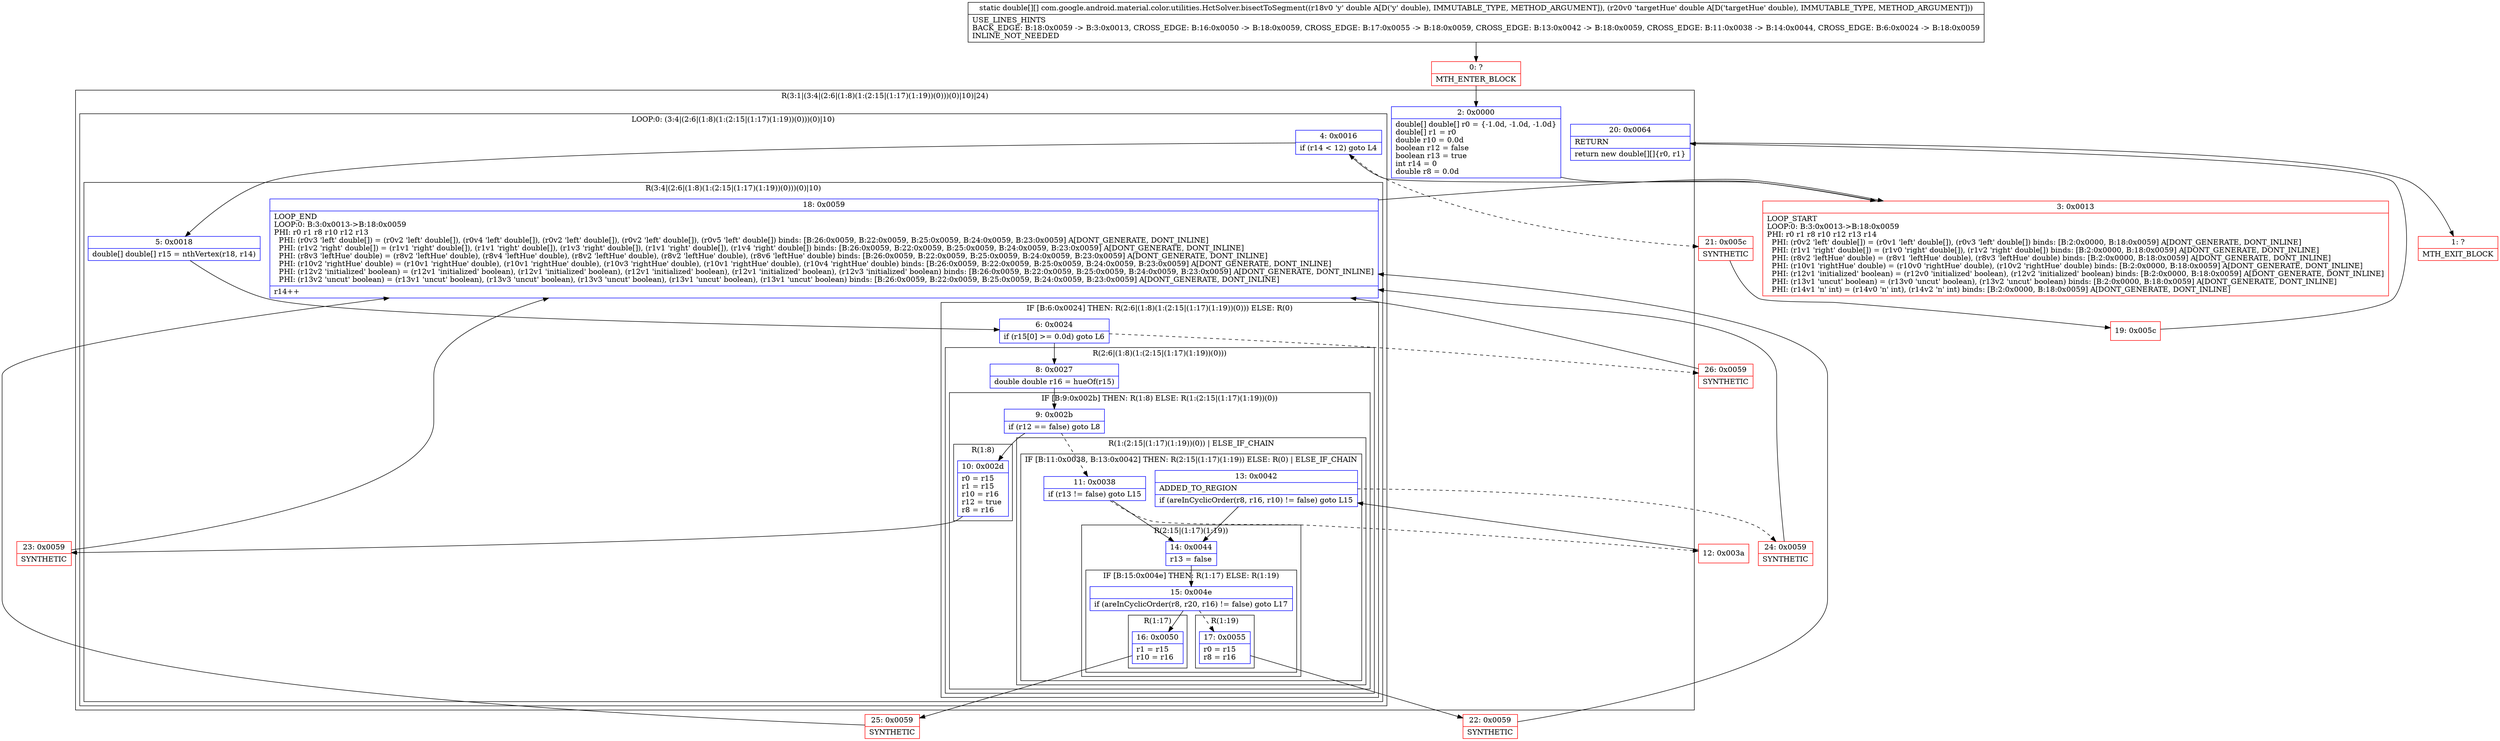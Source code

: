 digraph "CFG forcom.google.android.material.color.utilities.HctSolver.bisectToSegment(DD)[[D" {
subgraph cluster_Region_1694918630 {
label = "R(3:1|(3:4|(2:6|(1:8)(1:(2:15|(1:17)(1:19))(0)))(0)|10)|24)";
node [shape=record,color=blue];
Node_2 [shape=record,label="{2\:\ 0x0000|double[] double[] r0 = \{\-1.0d, \-1.0d, \-1.0d\}\ldouble[] r1 = r0\ldouble r10 = 0.0d\lboolean r12 = false\lboolean r13 = true\lint r14 = 0\ldouble r8 = 0.0d\l}"];
subgraph cluster_LoopRegion_342675559 {
label = "LOOP:0: (3:4|(2:6|(1:8)(1:(2:15|(1:17)(1:19))(0)))(0)|10)";
node [shape=record,color=blue];
Node_4 [shape=record,label="{4\:\ 0x0016|if (r14 \< 12) goto L4\l}"];
subgraph cluster_Region_720419069 {
label = "R(3:4|(2:6|(1:8)(1:(2:15|(1:17)(1:19))(0)))(0)|10)";
node [shape=record,color=blue];
Node_5 [shape=record,label="{5\:\ 0x0018|double[] double[] r15 = nthVertex(r18, r14)\l}"];
subgraph cluster_IfRegion_207773170 {
label = "IF [B:6:0x0024] THEN: R(2:6|(1:8)(1:(2:15|(1:17)(1:19))(0))) ELSE: R(0)";
node [shape=record,color=blue];
Node_6 [shape=record,label="{6\:\ 0x0024|if (r15[0] \>= 0.0d) goto L6\l}"];
subgraph cluster_Region_2130660337 {
label = "R(2:6|(1:8)(1:(2:15|(1:17)(1:19))(0)))";
node [shape=record,color=blue];
Node_8 [shape=record,label="{8\:\ 0x0027|double double r16 = hueOf(r15)\l}"];
subgraph cluster_IfRegion_1243852057 {
label = "IF [B:9:0x002b] THEN: R(1:8) ELSE: R(1:(2:15|(1:17)(1:19))(0))";
node [shape=record,color=blue];
Node_9 [shape=record,label="{9\:\ 0x002b|if (r12 == false) goto L8\l}"];
subgraph cluster_Region_2012693241 {
label = "R(1:8)";
node [shape=record,color=blue];
Node_10 [shape=record,label="{10\:\ 0x002d|r0 = r15\lr1 = r15\lr10 = r16\lr12 = true\lr8 = r16\l}"];
}
subgraph cluster_Region_251851982 {
label = "R(1:(2:15|(1:17)(1:19))(0)) | ELSE_IF_CHAIN\l";
node [shape=record,color=blue];
subgraph cluster_IfRegion_522465503 {
label = "IF [B:11:0x0038, B:13:0x0042] THEN: R(2:15|(1:17)(1:19)) ELSE: R(0) | ELSE_IF_CHAIN\l";
node [shape=record,color=blue];
Node_11 [shape=record,label="{11\:\ 0x0038|if (r13 != false) goto L15\l}"];
Node_13 [shape=record,label="{13\:\ 0x0042|ADDED_TO_REGION\l|if (areInCyclicOrder(r8, r16, r10) != false) goto L15\l}"];
subgraph cluster_Region_118410798 {
label = "R(2:15|(1:17)(1:19))";
node [shape=record,color=blue];
Node_14 [shape=record,label="{14\:\ 0x0044|r13 = false\l}"];
subgraph cluster_IfRegion_2112656351 {
label = "IF [B:15:0x004e] THEN: R(1:17) ELSE: R(1:19)";
node [shape=record,color=blue];
Node_15 [shape=record,label="{15\:\ 0x004e|if (areInCyclicOrder(r8, r20, r16) != false) goto L17\l}"];
subgraph cluster_Region_1238058839 {
label = "R(1:17)";
node [shape=record,color=blue];
Node_16 [shape=record,label="{16\:\ 0x0050|r1 = r15\lr10 = r16\l}"];
}
subgraph cluster_Region_2025176302 {
label = "R(1:19)";
node [shape=record,color=blue];
Node_17 [shape=record,label="{17\:\ 0x0055|r0 = r15\lr8 = r16\l}"];
}
}
}
subgraph cluster_Region_1179565209 {
label = "R(0)";
node [shape=record,color=blue];
}
}
}
}
}
subgraph cluster_Region_31903452 {
label = "R(0)";
node [shape=record,color=blue];
}
}
Node_18 [shape=record,label="{18\:\ 0x0059|LOOP_END\lLOOP:0: B:3:0x0013\-\>B:18:0x0059\lPHI: r0 r1 r8 r10 r12 r13 \l  PHI: (r0v3 'left' double[]) = (r0v2 'left' double[]), (r0v4 'left' double[]), (r0v2 'left' double[]), (r0v2 'left' double[]), (r0v5 'left' double[]) binds: [B:26:0x0059, B:22:0x0059, B:25:0x0059, B:24:0x0059, B:23:0x0059] A[DONT_GENERATE, DONT_INLINE]\l  PHI: (r1v2 'right' double[]) = (r1v1 'right' double[]), (r1v1 'right' double[]), (r1v3 'right' double[]), (r1v1 'right' double[]), (r1v4 'right' double[]) binds: [B:26:0x0059, B:22:0x0059, B:25:0x0059, B:24:0x0059, B:23:0x0059] A[DONT_GENERATE, DONT_INLINE]\l  PHI: (r8v3 'leftHue' double) = (r8v2 'leftHue' double), (r8v4 'leftHue' double), (r8v2 'leftHue' double), (r8v2 'leftHue' double), (r8v6 'leftHue' double) binds: [B:26:0x0059, B:22:0x0059, B:25:0x0059, B:24:0x0059, B:23:0x0059] A[DONT_GENERATE, DONT_INLINE]\l  PHI: (r10v2 'rightHue' double) = (r10v1 'rightHue' double), (r10v1 'rightHue' double), (r10v3 'rightHue' double), (r10v1 'rightHue' double), (r10v4 'rightHue' double) binds: [B:26:0x0059, B:22:0x0059, B:25:0x0059, B:24:0x0059, B:23:0x0059] A[DONT_GENERATE, DONT_INLINE]\l  PHI: (r12v2 'initialized' boolean) = (r12v1 'initialized' boolean), (r12v1 'initialized' boolean), (r12v1 'initialized' boolean), (r12v1 'initialized' boolean), (r12v3 'initialized' boolean) binds: [B:26:0x0059, B:22:0x0059, B:25:0x0059, B:24:0x0059, B:23:0x0059] A[DONT_GENERATE, DONT_INLINE]\l  PHI: (r13v2 'uncut' boolean) = (r13v1 'uncut' boolean), (r13v3 'uncut' boolean), (r13v3 'uncut' boolean), (r13v1 'uncut' boolean), (r13v1 'uncut' boolean) binds: [B:26:0x0059, B:22:0x0059, B:25:0x0059, B:24:0x0059, B:23:0x0059] A[DONT_GENERATE, DONT_INLINE]\l|r14++\l}"];
}
}
Node_20 [shape=record,label="{20\:\ 0x0064|RETURN\l|return new double[][]\{r0, r1\}\l}"];
}
Node_0 [shape=record,color=red,label="{0\:\ ?|MTH_ENTER_BLOCK\l}"];
Node_3 [shape=record,color=red,label="{3\:\ 0x0013|LOOP_START\lLOOP:0: B:3:0x0013\-\>B:18:0x0059\lPHI: r0 r1 r8 r10 r12 r13 r14 \l  PHI: (r0v2 'left' double[]) = (r0v1 'left' double[]), (r0v3 'left' double[]) binds: [B:2:0x0000, B:18:0x0059] A[DONT_GENERATE, DONT_INLINE]\l  PHI: (r1v1 'right' double[]) = (r1v0 'right' double[]), (r1v2 'right' double[]) binds: [B:2:0x0000, B:18:0x0059] A[DONT_GENERATE, DONT_INLINE]\l  PHI: (r8v2 'leftHue' double) = (r8v1 'leftHue' double), (r8v3 'leftHue' double) binds: [B:2:0x0000, B:18:0x0059] A[DONT_GENERATE, DONT_INLINE]\l  PHI: (r10v1 'rightHue' double) = (r10v0 'rightHue' double), (r10v2 'rightHue' double) binds: [B:2:0x0000, B:18:0x0059] A[DONT_GENERATE, DONT_INLINE]\l  PHI: (r12v1 'initialized' boolean) = (r12v0 'initialized' boolean), (r12v2 'initialized' boolean) binds: [B:2:0x0000, B:18:0x0059] A[DONT_GENERATE, DONT_INLINE]\l  PHI: (r13v1 'uncut' boolean) = (r13v0 'uncut' boolean), (r13v2 'uncut' boolean) binds: [B:2:0x0000, B:18:0x0059] A[DONT_GENERATE, DONT_INLINE]\l  PHI: (r14v1 'n' int) = (r14v0 'n' int), (r14v2 'n' int) binds: [B:2:0x0000, B:18:0x0059] A[DONT_GENERATE, DONT_INLINE]\l}"];
Node_23 [shape=record,color=red,label="{23\:\ 0x0059|SYNTHETIC\l}"];
Node_12 [shape=record,color=red,label="{12\:\ 0x003a}"];
Node_24 [shape=record,color=red,label="{24\:\ 0x0059|SYNTHETIC\l}"];
Node_25 [shape=record,color=red,label="{25\:\ 0x0059|SYNTHETIC\l}"];
Node_22 [shape=record,color=red,label="{22\:\ 0x0059|SYNTHETIC\l}"];
Node_26 [shape=record,color=red,label="{26\:\ 0x0059|SYNTHETIC\l}"];
Node_21 [shape=record,color=red,label="{21\:\ 0x005c|SYNTHETIC\l}"];
Node_19 [shape=record,color=red,label="{19\:\ 0x005c}"];
Node_1 [shape=record,color=red,label="{1\:\ ?|MTH_EXIT_BLOCK\l}"];
MethodNode[shape=record,label="{static double[][] com.google.android.material.color.utilities.HctSolver.bisectToSegment((r18v0 'y' double A[D('y' double), IMMUTABLE_TYPE, METHOD_ARGUMENT]), (r20v0 'targetHue' double A[D('targetHue' double), IMMUTABLE_TYPE, METHOD_ARGUMENT]))  | USE_LINES_HINTS\lBACK_EDGE: B:18:0x0059 \-\> B:3:0x0013, CROSS_EDGE: B:16:0x0050 \-\> B:18:0x0059, CROSS_EDGE: B:17:0x0055 \-\> B:18:0x0059, CROSS_EDGE: B:13:0x0042 \-\> B:18:0x0059, CROSS_EDGE: B:11:0x0038 \-\> B:14:0x0044, CROSS_EDGE: B:6:0x0024 \-\> B:18:0x0059\lINLINE_NOT_NEEDED\l}"];
MethodNode -> Node_0;Node_2 -> Node_3;
Node_4 -> Node_5;
Node_4 -> Node_21[style=dashed];
Node_5 -> Node_6;
Node_6 -> Node_8;
Node_6 -> Node_26[style=dashed];
Node_8 -> Node_9;
Node_9 -> Node_10;
Node_9 -> Node_11[style=dashed];
Node_10 -> Node_23;
Node_11 -> Node_12[style=dashed];
Node_11 -> Node_14;
Node_13 -> Node_14;
Node_13 -> Node_24[style=dashed];
Node_14 -> Node_15;
Node_15 -> Node_16;
Node_15 -> Node_17[style=dashed];
Node_16 -> Node_25;
Node_17 -> Node_22;
Node_18 -> Node_3;
Node_20 -> Node_1;
Node_0 -> Node_2;
Node_3 -> Node_4;
Node_23 -> Node_18;
Node_12 -> Node_13;
Node_24 -> Node_18;
Node_25 -> Node_18;
Node_22 -> Node_18;
Node_26 -> Node_18;
Node_21 -> Node_19;
Node_19 -> Node_20;
}

